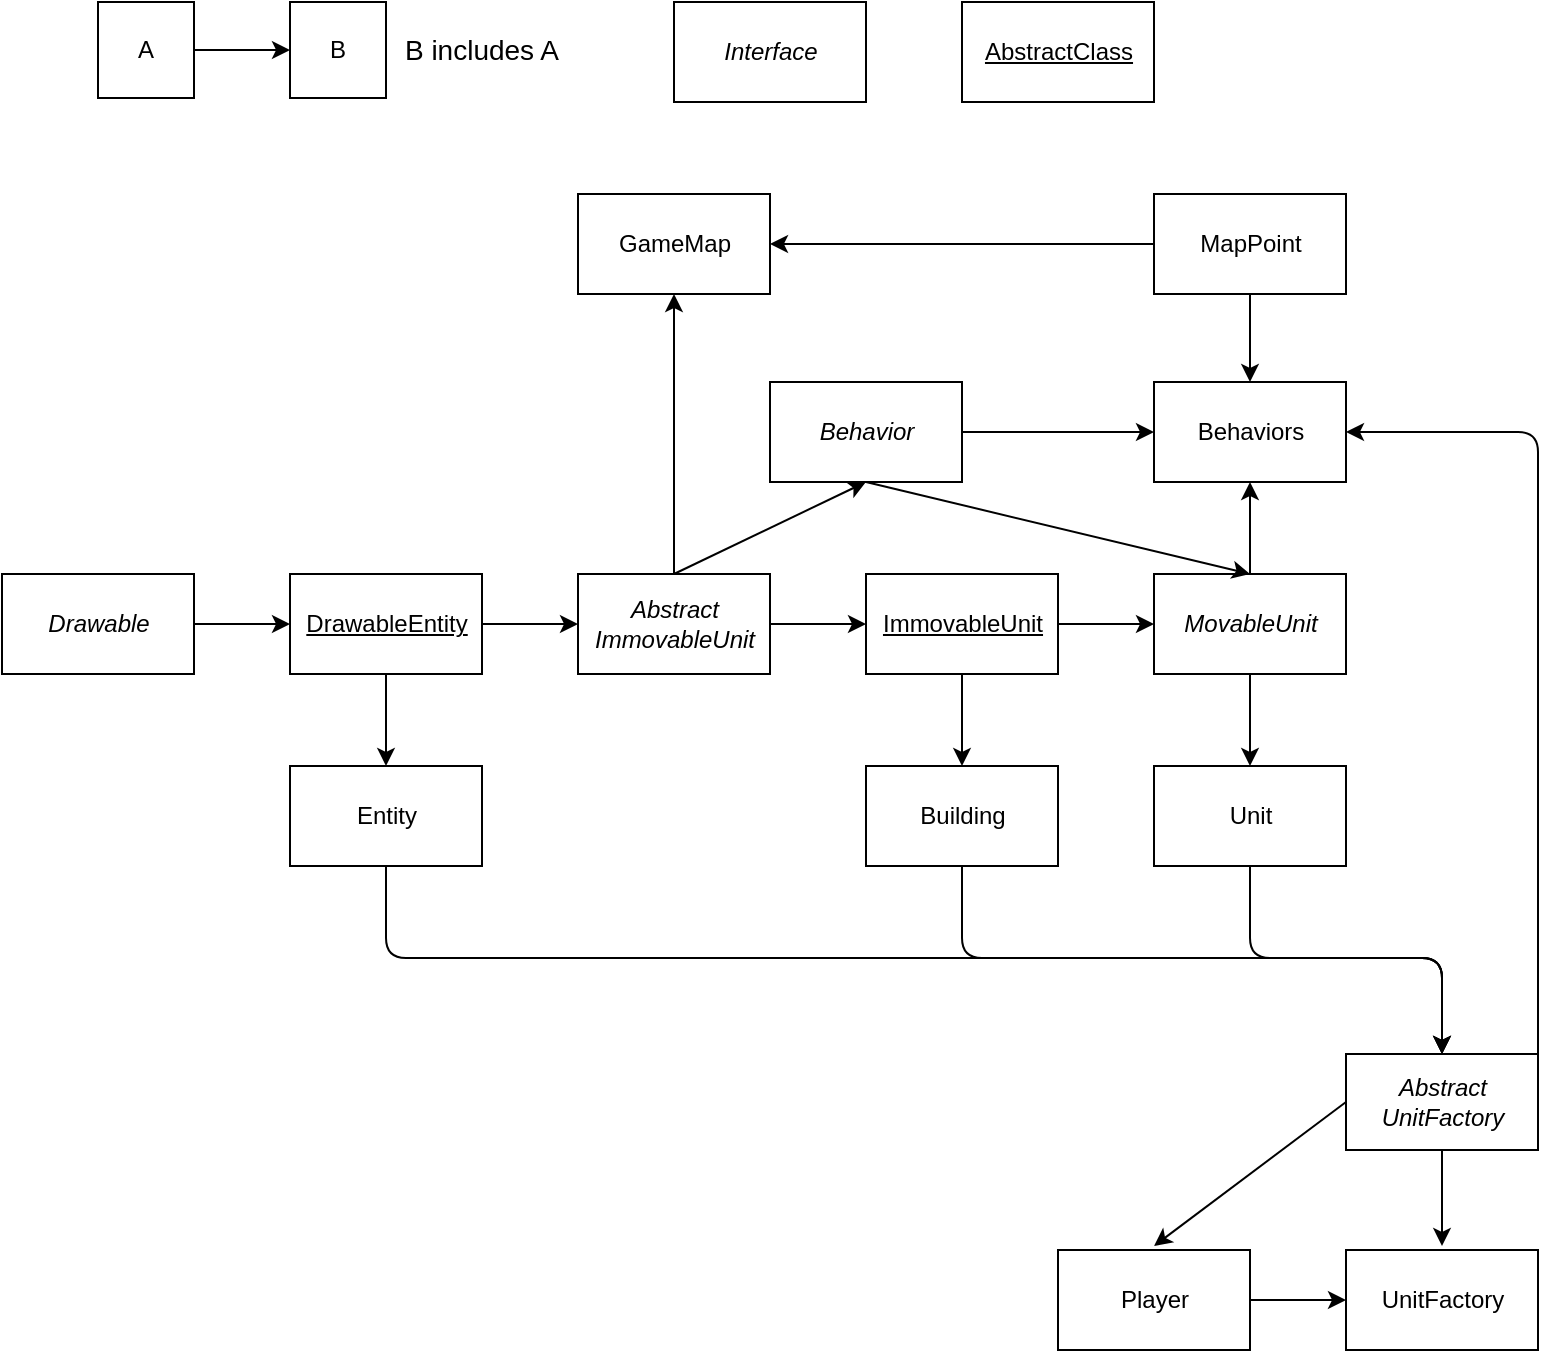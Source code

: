 <mxfile version="13.10.4" type="device"><diagram id="18duZkhzAX0Ac4GkVmNF" name="Page-1"><mxGraphModel dx="1038" dy="580" grid="1" gridSize="12" guides="1" tooltips="1" connect="1" arrows="1" fold="1" page="1" pageScale="1" pageWidth="827" pageHeight="1169" background="none" math="0" shadow="0"><root><mxCell id="0"/><mxCell id="1" parent="0"/><mxCell id="p9-PWICYN6mmFjyxCBB2-7" value="Player" style="html=1;" parent="1" vertex="1"><mxGeometry x="528" y="672" width="96" height="50" as="geometry"/></mxCell><mxCell id="p9-PWICYN6mmFjyxCBB2-8" value="MapPoint" style="html=1;" parent="1" vertex="1"><mxGeometry x="576" y="144" width="96" height="50" as="geometry"/></mxCell><mxCell id="p9-PWICYN6mmFjyxCBB2-9" value="GameMap" style="html=1;" parent="1" vertex="1"><mxGeometry x="288" y="144" width="96" height="50" as="geometry"/></mxCell><mxCell id="p9-PWICYN6mmFjyxCBB2-10" value="UnitFactory" style="html=1;rotation=0;" parent="1" vertex="1"><mxGeometry x="672" y="672" width="96" height="50" as="geometry"/></mxCell><mxCell id="p9-PWICYN6mmFjyxCBB2-11" value="Abstract&lt;br&gt;UnitFactory" style="html=1;fontStyle=2" parent="1" vertex="1"><mxGeometry x="672" y="574" width="96" height="48" as="geometry"/></mxCell><mxCell id="p9-PWICYN6mmFjyxCBB2-12" value="Behaviors" style="html=1;" parent="1" vertex="1"><mxGeometry x="576" y="238" width="96" height="50" as="geometry"/></mxCell><mxCell id="p9-PWICYN6mmFjyxCBB2-13" value="&lt;i&gt;Behavior&lt;/i&gt;" style="html=1;" parent="1" vertex="1"><mxGeometry x="384" y="238" width="96" height="50" as="geometry"/></mxCell><mxCell id="p9-PWICYN6mmFjyxCBB2-14" value="Entity" style="html=1;" parent="1" vertex="1"><mxGeometry x="144" y="430" width="96" height="50" as="geometry"/></mxCell><mxCell id="p9-PWICYN6mmFjyxCBB2-15" value="Building" style="html=1;" parent="1" vertex="1"><mxGeometry x="432" y="430" width="96" height="50" as="geometry"/></mxCell><mxCell id="p9-PWICYN6mmFjyxCBB2-16" value="Unit" style="html=1;" parent="1" vertex="1"><mxGeometry x="576" y="430" width="96" height="50" as="geometry"/></mxCell><mxCell id="p9-PWICYN6mmFjyxCBB2-17" value="&lt;i&gt;MovableUnit&lt;/i&gt;" style="html=1;" parent="1" vertex="1"><mxGeometry x="576" y="334" width="96" height="50" as="geometry"/></mxCell><mxCell id="p9-PWICYN6mmFjyxCBB2-18" value="&lt;u&gt;ImmovableUnit&lt;/u&gt;" style="html=1;" parent="1" vertex="1"><mxGeometry x="432" y="334" width="96" height="50" as="geometry"/></mxCell><mxCell id="p9-PWICYN6mmFjyxCBB2-19" value="&lt;i&gt;Abstract&lt;br&gt;ImmovableUnit&lt;/i&gt;" style="html=1;" parent="1" vertex="1"><mxGeometry x="288" y="334" width="96" height="50" as="geometry"/></mxCell><mxCell id="p9-PWICYN6mmFjyxCBB2-20" value="&lt;u&gt;DrawableEntity&lt;/u&gt;" style="html=1;" parent="1" vertex="1"><mxGeometry x="144" y="334" width="96" height="50" as="geometry"/></mxCell><mxCell id="p9-PWICYN6mmFjyxCBB2-21" value="&lt;i&gt;Drawable&lt;/i&gt;" style="html=1;" parent="1" vertex="1"><mxGeometry y="334" width="96" height="50" as="geometry"/></mxCell><mxCell id="p9-PWICYN6mmFjyxCBB2-22" value="" style="endArrow=classic;html=1;exitX=1;exitY=0.5;exitDx=0;exitDy=0;entryX=0;entryY=0.5;entryDx=0;entryDy=0;" parent="1" source="p9-PWICYN6mmFjyxCBB2-21" target="p9-PWICYN6mmFjyxCBB2-20" edge="1"><mxGeometry width="50" height="50" relative="1" as="geometry"><mxPoint x="492" y="312" as="sourcePoint"/><mxPoint x="542" y="262" as="targetPoint"/></mxGeometry></mxCell><mxCell id="p9-PWICYN6mmFjyxCBB2-25" value="" style="endArrow=classic;html=1;exitX=1;exitY=0.5;exitDx=0;exitDy=0;entryX=0;entryY=0.5;entryDx=0;entryDy=0;" parent="1" source="p9-PWICYN6mmFjyxCBB2-20" target="p9-PWICYN6mmFjyxCBB2-19" edge="1"><mxGeometry width="50" height="50" relative="1" as="geometry"><mxPoint x="492" y="312" as="sourcePoint"/><mxPoint x="542" y="262" as="targetPoint"/></mxGeometry></mxCell><mxCell id="p9-PWICYN6mmFjyxCBB2-26" value="" style="endArrow=classic;html=1;exitX=1;exitY=0.5;exitDx=0;exitDy=0;entryX=0;entryY=0.5;entryDx=0;entryDy=0;" parent="1" source="p9-PWICYN6mmFjyxCBB2-19" target="p9-PWICYN6mmFjyxCBB2-18" edge="1"><mxGeometry width="50" height="50" relative="1" as="geometry"><mxPoint x="492" y="312" as="sourcePoint"/><mxPoint x="542" y="262" as="targetPoint"/></mxGeometry></mxCell><mxCell id="p9-PWICYN6mmFjyxCBB2-27" value="" style="endArrow=classic;html=1;exitX=1;exitY=0.5;exitDx=0;exitDy=0;entryX=0;entryY=0.5;entryDx=0;entryDy=0;" parent="1" source="p9-PWICYN6mmFjyxCBB2-18" target="p9-PWICYN6mmFjyxCBB2-17" edge="1"><mxGeometry width="50" height="50" relative="1" as="geometry"><mxPoint x="492" y="312" as="sourcePoint"/><mxPoint x="542" y="262" as="targetPoint"/></mxGeometry></mxCell><mxCell id="p9-PWICYN6mmFjyxCBB2-28" value="" style="endArrow=classic;html=1;exitX=0.5;exitY=1;exitDx=0;exitDy=0;entryX=0.5;entryY=0;entryDx=0;entryDy=0;" parent="1" source="p9-PWICYN6mmFjyxCBB2-17" target="p9-PWICYN6mmFjyxCBB2-16" edge="1"><mxGeometry width="50" height="50" relative="1" as="geometry"><mxPoint x="492" y="312" as="sourcePoint"/><mxPoint x="542" y="262" as="targetPoint"/></mxGeometry></mxCell><mxCell id="p9-PWICYN6mmFjyxCBB2-29" value="" style="endArrow=classic;html=1;exitX=0.5;exitY=1;exitDx=0;exitDy=0;entryX=0.5;entryY=0;entryDx=0;entryDy=0;" parent="1" source="p9-PWICYN6mmFjyxCBB2-20" target="p9-PWICYN6mmFjyxCBB2-14" edge="1"><mxGeometry width="50" height="50" relative="1" as="geometry"><mxPoint x="492" y="420" as="sourcePoint"/><mxPoint x="542" y="370" as="targetPoint"/></mxGeometry></mxCell><mxCell id="p9-PWICYN6mmFjyxCBB2-30" value="" style="endArrow=classic;html=1;exitX=0.5;exitY=1;exitDx=0;exitDy=0;entryX=0.5;entryY=0;entryDx=0;entryDy=0;" parent="1" source="p9-PWICYN6mmFjyxCBB2-18" target="p9-PWICYN6mmFjyxCBB2-15" edge="1"><mxGeometry width="50" height="50" relative="1" as="geometry"><mxPoint x="492" y="420" as="sourcePoint"/><mxPoint x="542" y="370" as="targetPoint"/></mxGeometry></mxCell><mxCell id="p9-PWICYN6mmFjyxCBB2-31" value="" style="endArrow=classic;html=1;exitX=0.5;exitY=0;exitDx=0;exitDy=0;entryX=0.5;entryY=1;entryDx=0;entryDy=0;" parent="1" source="p9-PWICYN6mmFjyxCBB2-19" target="p9-PWICYN6mmFjyxCBB2-13" edge="1"><mxGeometry width="50" height="50" relative="1" as="geometry"><mxPoint x="516" y="312" as="sourcePoint"/><mxPoint x="566" y="262" as="targetPoint"/></mxGeometry></mxCell><mxCell id="p9-PWICYN6mmFjyxCBB2-32" value="" style="endArrow=classic;html=1;exitX=1;exitY=0.5;exitDx=0;exitDy=0;entryX=0;entryY=0.5;entryDx=0;entryDy=0;" parent="1" source="p9-PWICYN6mmFjyxCBB2-13" target="p9-PWICYN6mmFjyxCBB2-12" edge="1"><mxGeometry width="50" height="50" relative="1" as="geometry"><mxPoint x="516" y="312" as="sourcePoint"/><mxPoint x="566" y="262" as="targetPoint"/></mxGeometry></mxCell><mxCell id="p9-PWICYN6mmFjyxCBB2-38" value="" style="endArrow=classic;html=1;exitX=0.5;exitY=1;exitDx=0;exitDy=0;entryX=0.5;entryY=0;entryDx=0;entryDy=0;" parent="1" source="p9-PWICYN6mmFjyxCBB2-11" edge="1"><mxGeometry width="50" height="50" relative="1" as="geometry"><mxPoint x="360" y="408" as="sourcePoint"/><mxPoint x="720" y="670" as="targetPoint"/></mxGeometry></mxCell><mxCell id="p9-PWICYN6mmFjyxCBB2-41" value="" style="endArrow=classic;html=1;exitX=0.5;exitY=0;exitDx=0;exitDy=0;entryX=0.5;entryY=1;entryDx=0;entryDy=0;" parent="1" source="p9-PWICYN6mmFjyxCBB2-17" target="p9-PWICYN6mmFjyxCBB2-12" edge="1"><mxGeometry width="50" height="50" relative="1" as="geometry"><mxPoint x="360" y="408" as="sourcePoint"/><mxPoint x="588" y="322" as="targetPoint"/></mxGeometry></mxCell><mxCell id="p9-PWICYN6mmFjyxCBB2-42" value="" style="endArrow=classic;html=1;exitX=0.5;exitY=1;exitDx=0;exitDy=0;entryX=0.5;entryY=0;entryDx=0;entryDy=0;" parent="1" source="p9-PWICYN6mmFjyxCBB2-8" target="p9-PWICYN6mmFjyxCBB2-12" edge="1"><mxGeometry width="50" height="50" relative="1" as="geometry"><mxPoint x="360" y="312" as="sourcePoint"/><mxPoint x="410" y="262" as="targetPoint"/></mxGeometry></mxCell><mxCell id="p9-PWICYN6mmFjyxCBB2-43" value="" style="endArrow=classic;html=1;exitX=0.5;exitY=0;exitDx=0;exitDy=0;entryX=0.5;entryY=1;entryDx=0;entryDy=0;" parent="1" source="p9-PWICYN6mmFjyxCBB2-19" target="p9-PWICYN6mmFjyxCBB2-9" edge="1"><mxGeometry width="50" height="50" relative="1" as="geometry"><mxPoint x="360" y="312" as="sourcePoint"/><mxPoint x="410" y="262" as="targetPoint"/></mxGeometry></mxCell><mxCell id="p9-PWICYN6mmFjyxCBB2-44" value="" style="endArrow=classic;html=1;exitX=0;exitY=0.5;exitDx=0;exitDy=0;entryX=1;entryY=0.5;entryDx=0;entryDy=0;" parent="1" source="p9-PWICYN6mmFjyxCBB2-8" target="p9-PWICYN6mmFjyxCBB2-9" edge="1"><mxGeometry width="50" height="50" relative="1" as="geometry"><mxPoint x="360" y="312" as="sourcePoint"/><mxPoint x="432" y="166" as="targetPoint"/></mxGeometry></mxCell><mxCell id="p9-PWICYN6mmFjyxCBB2-45" value="" style="endArrow=classic;html=1;exitX=0;exitY=0.5;exitDx=0;exitDy=0;entryX=0.5;entryY=0;entryDx=0;entryDy=0;" parent="1" source="p9-PWICYN6mmFjyxCBB2-11" edge="1"><mxGeometry width="50" height="50" relative="1" as="geometry"><mxPoint x="360" y="408" as="sourcePoint"/><mxPoint x="576" y="670" as="targetPoint"/></mxGeometry></mxCell><mxCell id="p9-PWICYN6mmFjyxCBB2-46" value="" style="endArrow=classic;html=1;exitX=1;exitY=0.5;exitDx=0;exitDy=0;entryX=0;entryY=0.5;entryDx=0;entryDy=0;" parent="1" source="p9-PWICYN6mmFjyxCBB2-7" target="p9-PWICYN6mmFjyxCBB2-10" edge="1"><mxGeometry width="50" height="50" relative="1" as="geometry"><mxPoint x="624" y="792" as="sourcePoint"/><mxPoint x="672" y="792" as="targetPoint"/></mxGeometry></mxCell><mxCell id="p9-PWICYN6mmFjyxCBB2-53" value="" style="endArrow=classic;html=1;exitX=1;exitY=0;exitDx=0;exitDy=0;entryX=1;entryY=0.5;entryDx=0;entryDy=0;" parent="1" source="p9-PWICYN6mmFjyxCBB2-11" target="p9-PWICYN6mmFjyxCBB2-12" edge="1"><mxGeometry width="50" height="50" relative="1" as="geometry"><mxPoint x="768" y="526" as="sourcePoint"/><mxPoint x="768" y="250" as="targetPoint"/><Array as="points"><mxPoint x="768" y="263"/></Array></mxGeometry></mxCell><mxCell id="p9-PWICYN6mmFjyxCBB2-54" value="" style="endArrow=classic;html=1;exitX=0.5;exitY=1;exitDx=0;exitDy=0;entryX=0.5;entryY=0;entryDx=0;entryDy=0;" parent="1" source="p9-PWICYN6mmFjyxCBB2-14" target="p9-PWICYN6mmFjyxCBB2-11" edge="1"><mxGeometry width="50" height="50" relative="1" as="geometry"><mxPoint x="360" y="504" as="sourcePoint"/><mxPoint x="410" y="454" as="targetPoint"/><Array as="points"><mxPoint x="192" y="526"/><mxPoint x="720" y="526"/></Array></mxGeometry></mxCell><mxCell id="p9-PWICYN6mmFjyxCBB2-55" value="" style="endArrow=classic;html=1;entryX=0.5;entryY=0;entryDx=0;entryDy=0;exitX=0.5;exitY=1;exitDx=0;exitDy=0;" parent="1" source="p9-PWICYN6mmFjyxCBB2-15" target="p9-PWICYN6mmFjyxCBB2-11" edge="1"><mxGeometry width="50" height="50" relative="1" as="geometry"><mxPoint x="360" y="504" as="sourcePoint"/><mxPoint x="410" y="454" as="targetPoint"/><Array as="points"><mxPoint x="480" y="526"/><mxPoint x="720" y="526"/></Array></mxGeometry></mxCell><mxCell id="p9-PWICYN6mmFjyxCBB2-56" value="" style="endArrow=classic;html=1;entryX=0.5;entryY=0;entryDx=0;entryDy=0;exitX=0.5;exitY=1;exitDx=0;exitDy=0;" parent="1" source="p9-PWICYN6mmFjyxCBB2-16" target="p9-PWICYN6mmFjyxCBB2-11" edge="1"><mxGeometry width="50" height="50" relative="1" as="geometry"><mxPoint x="360" y="504" as="sourcePoint"/><mxPoint x="410" y="454" as="targetPoint"/><Array as="points"><mxPoint x="624" y="526"/><mxPoint x="720" y="526"/></Array></mxGeometry></mxCell><mxCell id="VKDDLz9ZCkk5IbmwKJSF-1" value="A" style="rounded=0;whiteSpace=wrap;html=1;" vertex="1" parent="1"><mxGeometry x="48" y="48" width="48" height="48" as="geometry"/></mxCell><mxCell id="VKDDLz9ZCkk5IbmwKJSF-2" value="" style="endArrow=classic;html=1;exitX=1;exitY=0.5;exitDx=0;exitDy=0;" edge="1" parent="1" source="VKDDLz9ZCkk5IbmwKJSF-1" target="VKDDLz9ZCkk5IbmwKJSF-3"><mxGeometry width="50" height="50" relative="1" as="geometry"><mxPoint x="384" y="194" as="sourcePoint"/><mxPoint x="120" y="132" as="targetPoint"/></mxGeometry></mxCell><mxCell id="VKDDLz9ZCkk5IbmwKJSF-3" value="B" style="rounded=0;whiteSpace=wrap;html=1;" vertex="1" parent="1"><mxGeometry x="144" y="48" width="48" height="48" as="geometry"/></mxCell><mxCell id="VKDDLz9ZCkk5IbmwKJSF-5" value="&lt;font style=&quot;font-size: 14px&quot;&gt;B includes A&lt;/font&gt;" style="text;html=1;strokeColor=none;fillColor=none;align=center;verticalAlign=middle;whiteSpace=wrap;rounded=0;" vertex="1" parent="1"><mxGeometry x="192" y="48" width="96" height="48" as="geometry"/></mxCell><mxCell id="VKDDLz9ZCkk5IbmwKJSF-7" value="&lt;i&gt;Interface&lt;/i&gt;" style="html=1;" vertex="1" parent="1"><mxGeometry x="336" y="48" width="96" height="50" as="geometry"/></mxCell><mxCell id="VKDDLz9ZCkk5IbmwKJSF-8" value="&lt;u&gt;AbstractClass&lt;/u&gt;" style="html=1;" vertex="1" parent="1"><mxGeometry x="480" y="48" width="96" height="50" as="geometry"/></mxCell><mxCell id="VKDDLz9ZCkk5IbmwKJSF-12" value="" style="endArrow=classic;html=1;entryX=0.5;entryY=0;entryDx=0;entryDy=0;exitX=0.5;exitY=1;exitDx=0;exitDy=0;" edge="1" parent="1" source="p9-PWICYN6mmFjyxCBB2-13" target="p9-PWICYN6mmFjyxCBB2-17"><mxGeometry width="50" height="50" relative="1" as="geometry"><mxPoint x="384" y="326" as="sourcePoint"/><mxPoint x="434" y="276" as="targetPoint"/></mxGeometry></mxCell></root></mxGraphModel></diagram></mxfile>